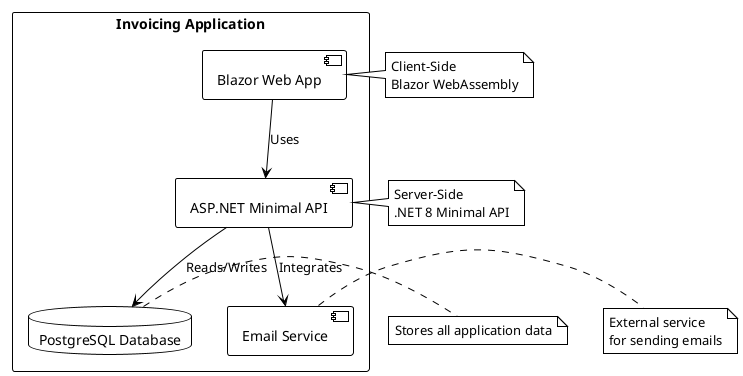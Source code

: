 @startuml InvoicingApplication-Container
!theme plain

rectangle "Invoicing Application" {
    [Blazor Web App] as BlazorWebApp
    [ASP.NET Minimal API] as MinimalAPI
    database "PostgreSQL Database" as PostgreSQL
    [Email Service] as EmailService

    BlazorWebApp --> MinimalAPI : Uses
    MinimalAPI --> PostgreSQL : Reads/Writes
    MinimalAPI --> EmailService : Integrates
}

note right of BlazorWebApp : Client-Side\nBlazor WebAssembly
note right of MinimalAPI : Server-Side\n.NET 8 Minimal API
note right of PostgreSQL : Stores all application data
note right of EmailService : External service\nfor sending emails

@enduml
